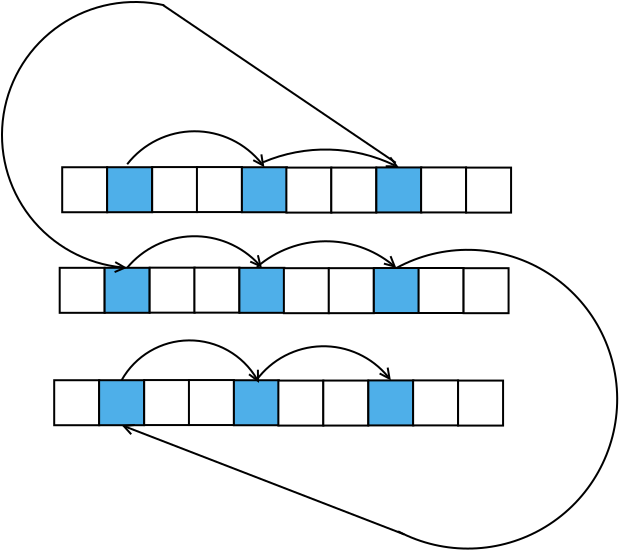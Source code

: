 <?xml version="1.0" encoding="UTF-8"?>
<dia:diagram xmlns:dia="http://www.lysator.liu.se/~alla/dia/">
  <dia:layer name="Hintergrund" visible="true" connectable="true" active="true">
    <dia:object type="Standard - Box" version="0" id="O0">
      <dia:attribute name="obj_pos">
        <dia:point val="10.25,10.55"/>
      </dia:attribute>
      <dia:attribute name="obj_bb">
        <dia:rectangle val="10.2,10.5;12.55,12.85"/>
      </dia:attribute>
      <dia:attribute name="elem_corner">
        <dia:point val="10.25,10.55"/>
      </dia:attribute>
      <dia:attribute name="elem_width">
        <dia:real val="2.25"/>
      </dia:attribute>
      <dia:attribute name="elem_height">
        <dia:real val="2.25"/>
      </dia:attribute>
      <dia:attribute name="show_background">
        <dia:boolean val="true"/>
      </dia:attribute>
      <dia:attribute name="aspect">
        <dia:enum val="2"/>
      </dia:attribute>
    </dia:object>
    <dia:object type="Standard - Box" version="0" id="O1">
      <dia:attribute name="obj_pos">
        <dia:point val="12.496,10.549"/>
      </dia:attribute>
      <dia:attribute name="obj_bb">
        <dia:rectangle val="12.446,10.499;14.796,12.849"/>
      </dia:attribute>
      <dia:attribute name="elem_corner">
        <dia:point val="12.496,10.549"/>
      </dia:attribute>
      <dia:attribute name="elem_width">
        <dia:real val="2.25"/>
      </dia:attribute>
      <dia:attribute name="elem_height">
        <dia:real val="2.25"/>
      </dia:attribute>
      <dia:attribute name="inner_color">
        <dia:color val="#4eafe9ff"/>
      </dia:attribute>
      <dia:attribute name="show_background">
        <dia:boolean val="true"/>
      </dia:attribute>
      <dia:attribute name="aspect">
        <dia:enum val="2"/>
      </dia:attribute>
    </dia:object>
    <dia:object type="Standard - Box" version="0" id="O2">
      <dia:attribute name="obj_pos">
        <dia:point val="14.749,10.542"/>
      </dia:attribute>
      <dia:attribute name="obj_bb">
        <dia:rectangle val="14.699,10.492;17.049,12.842"/>
      </dia:attribute>
      <dia:attribute name="elem_corner">
        <dia:point val="14.749,10.542"/>
      </dia:attribute>
      <dia:attribute name="elem_width">
        <dia:real val="2.25"/>
      </dia:attribute>
      <dia:attribute name="elem_height">
        <dia:real val="2.25"/>
      </dia:attribute>
      <dia:attribute name="show_background">
        <dia:boolean val="true"/>
      </dia:attribute>
      <dia:attribute name="aspect">
        <dia:enum val="2"/>
      </dia:attribute>
    </dia:object>
    <dia:object type="Standard - Box" version="0" id="O3">
      <dia:attribute name="obj_pos">
        <dia:point val="16.987,10.541"/>
      </dia:attribute>
      <dia:attribute name="obj_bb">
        <dia:rectangle val="16.937,10.491;19.287,12.841"/>
      </dia:attribute>
      <dia:attribute name="elem_corner">
        <dia:point val="16.987,10.541"/>
      </dia:attribute>
      <dia:attribute name="elem_width">
        <dia:real val="2.25"/>
      </dia:attribute>
      <dia:attribute name="elem_height">
        <dia:real val="2.25"/>
      </dia:attribute>
      <dia:attribute name="show_background">
        <dia:boolean val="true"/>
      </dia:attribute>
      <dia:attribute name="aspect">
        <dia:enum val="2"/>
      </dia:attribute>
    </dia:object>
    <dia:object type="Standard - Box" version="0" id="O4">
      <dia:attribute name="obj_pos">
        <dia:point val="19.235,10.55"/>
      </dia:attribute>
      <dia:attribute name="obj_bb">
        <dia:rectangle val="19.185,10.5;21.535,12.85"/>
      </dia:attribute>
      <dia:attribute name="elem_corner">
        <dia:point val="19.235,10.55"/>
      </dia:attribute>
      <dia:attribute name="elem_width">
        <dia:real val="2.25"/>
      </dia:attribute>
      <dia:attribute name="elem_height">
        <dia:real val="2.25"/>
      </dia:attribute>
      <dia:attribute name="inner_color">
        <dia:color val="#4eafe9ff"/>
      </dia:attribute>
      <dia:attribute name="show_background">
        <dia:boolean val="true"/>
      </dia:attribute>
      <dia:attribute name="aspect">
        <dia:enum val="2"/>
      </dia:attribute>
    </dia:object>
    <dia:object type="Standard - Box" version="0" id="O5">
      <dia:attribute name="obj_pos">
        <dia:point val="21.459,10.568"/>
      </dia:attribute>
      <dia:attribute name="obj_bb">
        <dia:rectangle val="21.409,10.518;23.759,12.868"/>
      </dia:attribute>
      <dia:attribute name="elem_corner">
        <dia:point val="21.459,10.568"/>
      </dia:attribute>
      <dia:attribute name="elem_width">
        <dia:real val="2.25"/>
      </dia:attribute>
      <dia:attribute name="elem_height">
        <dia:real val="2.25"/>
      </dia:attribute>
      <dia:attribute name="show_background">
        <dia:boolean val="true"/>
      </dia:attribute>
      <dia:attribute name="aspect">
        <dia:enum val="2"/>
      </dia:attribute>
    </dia:object>
    <dia:object type="Standard - Box" version="0" id="O6">
      <dia:attribute name="obj_pos">
        <dia:point val="23.705,10.567"/>
      </dia:attribute>
      <dia:attribute name="obj_bb">
        <dia:rectangle val="23.655,10.517;26.005,12.867"/>
      </dia:attribute>
      <dia:attribute name="elem_corner">
        <dia:point val="23.705,10.567"/>
      </dia:attribute>
      <dia:attribute name="elem_width">
        <dia:real val="2.25"/>
      </dia:attribute>
      <dia:attribute name="elem_height">
        <dia:real val="2.25"/>
      </dia:attribute>
      <dia:attribute name="show_background">
        <dia:boolean val="true"/>
      </dia:attribute>
      <dia:attribute name="aspect">
        <dia:enum val="2"/>
      </dia:attribute>
    </dia:object>
    <dia:object type="Standard - Box" version="0" id="O7">
      <dia:attribute name="obj_pos">
        <dia:point val="25.958,10.56"/>
      </dia:attribute>
      <dia:attribute name="obj_bb">
        <dia:rectangle val="25.908,10.51;28.258,12.86"/>
      </dia:attribute>
      <dia:attribute name="elem_corner">
        <dia:point val="25.958,10.56"/>
      </dia:attribute>
      <dia:attribute name="elem_width">
        <dia:real val="2.25"/>
      </dia:attribute>
      <dia:attribute name="elem_height">
        <dia:real val="2.25"/>
      </dia:attribute>
      <dia:attribute name="inner_color">
        <dia:color val="#4eafe9ff"/>
      </dia:attribute>
      <dia:attribute name="show_background">
        <dia:boolean val="true"/>
      </dia:attribute>
      <dia:attribute name="aspect">
        <dia:enum val="2"/>
      </dia:attribute>
    </dia:object>
    <dia:object type="Standard - Box" version="0" id="O8">
      <dia:attribute name="obj_pos">
        <dia:point val="28.196,10.559"/>
      </dia:attribute>
      <dia:attribute name="obj_bb">
        <dia:rectangle val="28.146,10.508;30.496,12.858"/>
      </dia:attribute>
      <dia:attribute name="elem_corner">
        <dia:point val="28.196,10.559"/>
      </dia:attribute>
      <dia:attribute name="elem_width">
        <dia:real val="2.25"/>
      </dia:attribute>
      <dia:attribute name="elem_height">
        <dia:real val="2.25"/>
      </dia:attribute>
      <dia:attribute name="show_background">
        <dia:boolean val="true"/>
      </dia:attribute>
      <dia:attribute name="aspect">
        <dia:enum val="2"/>
      </dia:attribute>
    </dia:object>
    <dia:object type="Standard - Box" version="0" id="O9">
      <dia:attribute name="obj_pos">
        <dia:point val="30.444,10.568"/>
      </dia:attribute>
      <dia:attribute name="obj_bb">
        <dia:rectangle val="30.394,10.518;32.744,12.868"/>
      </dia:attribute>
      <dia:attribute name="elem_corner">
        <dia:point val="30.444,10.568"/>
      </dia:attribute>
      <dia:attribute name="elem_width">
        <dia:real val="2.25"/>
      </dia:attribute>
      <dia:attribute name="elem_height">
        <dia:real val="2.25"/>
      </dia:attribute>
      <dia:attribute name="show_background">
        <dia:boolean val="true"/>
      </dia:attribute>
      <dia:attribute name="aspect">
        <dia:enum val="2"/>
      </dia:attribute>
    </dia:object>
    <dia:object type="Standard - Box" version="0" id="O10">
      <dia:attribute name="obj_pos">
        <dia:point val="10.125,15.579"/>
      </dia:attribute>
      <dia:attribute name="obj_bb">
        <dia:rectangle val="10.075,15.529;12.425,17.879"/>
      </dia:attribute>
      <dia:attribute name="elem_corner">
        <dia:point val="10.125,15.579"/>
      </dia:attribute>
      <dia:attribute name="elem_width">
        <dia:real val="2.25"/>
      </dia:attribute>
      <dia:attribute name="elem_height">
        <dia:real val="2.25"/>
      </dia:attribute>
      <dia:attribute name="show_background">
        <dia:boolean val="true"/>
      </dia:attribute>
      <dia:attribute name="aspect">
        <dia:enum val="2"/>
      </dia:attribute>
    </dia:object>
    <dia:object type="Standard - Box" version="0" id="O11">
      <dia:attribute name="obj_pos">
        <dia:point val="12.371,15.578"/>
      </dia:attribute>
      <dia:attribute name="obj_bb">
        <dia:rectangle val="12.321,15.528;14.671,17.878"/>
      </dia:attribute>
      <dia:attribute name="elem_corner">
        <dia:point val="12.371,15.578"/>
      </dia:attribute>
      <dia:attribute name="elem_width">
        <dia:real val="2.25"/>
      </dia:attribute>
      <dia:attribute name="elem_height">
        <dia:real val="2.25"/>
      </dia:attribute>
      <dia:attribute name="inner_color">
        <dia:color val="#4eafe9ff"/>
      </dia:attribute>
      <dia:attribute name="show_background">
        <dia:boolean val="true"/>
      </dia:attribute>
      <dia:attribute name="aspect">
        <dia:enum val="2"/>
      </dia:attribute>
    </dia:object>
    <dia:object type="Standard - Box" version="0" id="O12">
      <dia:attribute name="obj_pos">
        <dia:point val="14.624,15.571"/>
      </dia:attribute>
      <dia:attribute name="obj_bb">
        <dia:rectangle val="14.574,15.521;16.924,17.871"/>
      </dia:attribute>
      <dia:attribute name="elem_corner">
        <dia:point val="14.624,15.571"/>
      </dia:attribute>
      <dia:attribute name="elem_width">
        <dia:real val="2.25"/>
      </dia:attribute>
      <dia:attribute name="elem_height">
        <dia:real val="2.25"/>
      </dia:attribute>
      <dia:attribute name="show_background">
        <dia:boolean val="true"/>
      </dia:attribute>
      <dia:attribute name="aspect">
        <dia:enum val="2"/>
      </dia:attribute>
    </dia:object>
    <dia:object type="Standard - Box" version="0" id="O13">
      <dia:attribute name="obj_pos">
        <dia:point val="16.862,15.57"/>
      </dia:attribute>
      <dia:attribute name="obj_bb">
        <dia:rectangle val="16.812,15.52;19.162,17.87"/>
      </dia:attribute>
      <dia:attribute name="elem_corner">
        <dia:point val="16.862,15.57"/>
      </dia:attribute>
      <dia:attribute name="elem_width">
        <dia:real val="2.25"/>
      </dia:attribute>
      <dia:attribute name="elem_height">
        <dia:real val="2.25"/>
      </dia:attribute>
      <dia:attribute name="show_background">
        <dia:boolean val="true"/>
      </dia:attribute>
      <dia:attribute name="aspect">
        <dia:enum val="2"/>
      </dia:attribute>
    </dia:object>
    <dia:object type="Standard - Box" version="0" id="O14">
      <dia:attribute name="obj_pos">
        <dia:point val="19.11,15.579"/>
      </dia:attribute>
      <dia:attribute name="obj_bb">
        <dia:rectangle val="19.06,15.53;21.41,17.88"/>
      </dia:attribute>
      <dia:attribute name="elem_corner">
        <dia:point val="19.11,15.579"/>
      </dia:attribute>
      <dia:attribute name="elem_width">
        <dia:real val="2.25"/>
      </dia:attribute>
      <dia:attribute name="elem_height">
        <dia:real val="2.25"/>
      </dia:attribute>
      <dia:attribute name="inner_color">
        <dia:color val="#4eafe9ff"/>
      </dia:attribute>
      <dia:attribute name="show_background">
        <dia:boolean val="true"/>
      </dia:attribute>
      <dia:attribute name="aspect">
        <dia:enum val="2"/>
      </dia:attribute>
    </dia:object>
    <dia:object type="Standard - Box" version="0" id="O15">
      <dia:attribute name="obj_pos">
        <dia:point val="21.334,15.597"/>
      </dia:attribute>
      <dia:attribute name="obj_bb">
        <dia:rectangle val="21.284,15.547;23.634,17.897"/>
      </dia:attribute>
      <dia:attribute name="elem_corner">
        <dia:point val="21.334,15.597"/>
      </dia:attribute>
      <dia:attribute name="elem_width">
        <dia:real val="2.25"/>
      </dia:attribute>
      <dia:attribute name="elem_height">
        <dia:real val="2.25"/>
      </dia:attribute>
      <dia:attribute name="show_background">
        <dia:boolean val="true"/>
      </dia:attribute>
      <dia:attribute name="aspect">
        <dia:enum val="2"/>
      </dia:attribute>
    </dia:object>
    <dia:object type="Standard - Box" version="0" id="O16">
      <dia:attribute name="obj_pos">
        <dia:point val="23.58,15.596"/>
      </dia:attribute>
      <dia:attribute name="obj_bb">
        <dia:rectangle val="23.53,15.546;25.88,17.896"/>
      </dia:attribute>
      <dia:attribute name="elem_corner">
        <dia:point val="23.58,15.596"/>
      </dia:attribute>
      <dia:attribute name="elem_width">
        <dia:real val="2.25"/>
      </dia:attribute>
      <dia:attribute name="elem_height">
        <dia:real val="2.25"/>
      </dia:attribute>
      <dia:attribute name="show_background">
        <dia:boolean val="true"/>
      </dia:attribute>
      <dia:attribute name="aspect">
        <dia:enum val="2"/>
      </dia:attribute>
    </dia:object>
    <dia:object type="Standard - Box" version="0" id="O17">
      <dia:attribute name="obj_pos">
        <dia:point val="25.833,15.589"/>
      </dia:attribute>
      <dia:attribute name="obj_bb">
        <dia:rectangle val="25.783,15.539;28.133,17.889"/>
      </dia:attribute>
      <dia:attribute name="elem_corner">
        <dia:point val="25.833,15.589"/>
      </dia:attribute>
      <dia:attribute name="elem_width">
        <dia:real val="2.25"/>
      </dia:attribute>
      <dia:attribute name="elem_height">
        <dia:real val="2.25"/>
      </dia:attribute>
      <dia:attribute name="inner_color">
        <dia:color val="#4eafe9ff"/>
      </dia:attribute>
      <dia:attribute name="show_background">
        <dia:boolean val="true"/>
      </dia:attribute>
      <dia:attribute name="aspect">
        <dia:enum val="2"/>
      </dia:attribute>
    </dia:object>
    <dia:object type="Standard - Box" version="0" id="O18">
      <dia:attribute name="obj_pos">
        <dia:point val="28.071,15.588"/>
      </dia:attribute>
      <dia:attribute name="obj_bb">
        <dia:rectangle val="28.021,15.538;30.371,17.888"/>
      </dia:attribute>
      <dia:attribute name="elem_corner">
        <dia:point val="28.071,15.588"/>
      </dia:attribute>
      <dia:attribute name="elem_width">
        <dia:real val="2.25"/>
      </dia:attribute>
      <dia:attribute name="elem_height">
        <dia:real val="2.25"/>
      </dia:attribute>
      <dia:attribute name="show_background">
        <dia:boolean val="true"/>
      </dia:attribute>
      <dia:attribute name="aspect">
        <dia:enum val="2"/>
      </dia:attribute>
    </dia:object>
    <dia:object type="Standard - Box" version="0" id="O19">
      <dia:attribute name="obj_pos">
        <dia:point val="30.319,15.597"/>
      </dia:attribute>
      <dia:attribute name="obj_bb">
        <dia:rectangle val="30.269,15.547;32.619,17.897"/>
      </dia:attribute>
      <dia:attribute name="elem_corner">
        <dia:point val="30.319,15.597"/>
      </dia:attribute>
      <dia:attribute name="elem_width">
        <dia:real val="2.25"/>
      </dia:attribute>
      <dia:attribute name="elem_height">
        <dia:real val="2.25"/>
      </dia:attribute>
      <dia:attribute name="show_background">
        <dia:boolean val="true"/>
      </dia:attribute>
      <dia:attribute name="aspect">
        <dia:enum val="2"/>
      </dia:attribute>
    </dia:object>
    <dia:object type="Standard - Box" version="0" id="O20">
      <dia:attribute name="obj_pos">
        <dia:point val="9.85,21.199"/>
      </dia:attribute>
      <dia:attribute name="obj_bb">
        <dia:rectangle val="9.8,21.149;12.15,23.499"/>
      </dia:attribute>
      <dia:attribute name="elem_corner">
        <dia:point val="9.85,21.199"/>
      </dia:attribute>
      <dia:attribute name="elem_width">
        <dia:real val="2.25"/>
      </dia:attribute>
      <dia:attribute name="elem_height">
        <dia:real val="2.25"/>
      </dia:attribute>
      <dia:attribute name="show_background">
        <dia:boolean val="true"/>
      </dia:attribute>
      <dia:attribute name="aspect">
        <dia:enum val="2"/>
      </dia:attribute>
    </dia:object>
    <dia:object type="Standard - Box" version="0" id="O21">
      <dia:attribute name="obj_pos">
        <dia:point val="12.096,21.198"/>
      </dia:attribute>
      <dia:attribute name="obj_bb">
        <dia:rectangle val="12.046,21.148;14.396,23.498"/>
      </dia:attribute>
      <dia:attribute name="elem_corner">
        <dia:point val="12.096,21.198"/>
      </dia:attribute>
      <dia:attribute name="elem_width">
        <dia:real val="2.25"/>
      </dia:attribute>
      <dia:attribute name="elem_height">
        <dia:real val="2.25"/>
      </dia:attribute>
      <dia:attribute name="inner_color">
        <dia:color val="#4eafe9ff"/>
      </dia:attribute>
      <dia:attribute name="show_background">
        <dia:boolean val="true"/>
      </dia:attribute>
      <dia:attribute name="aspect">
        <dia:enum val="2"/>
      </dia:attribute>
    </dia:object>
    <dia:object type="Standard - Box" version="0" id="O22">
      <dia:attribute name="obj_pos">
        <dia:point val="14.349,21.191"/>
      </dia:attribute>
      <dia:attribute name="obj_bb">
        <dia:rectangle val="14.299,21.141;16.649,23.491"/>
      </dia:attribute>
      <dia:attribute name="elem_corner">
        <dia:point val="14.349,21.191"/>
      </dia:attribute>
      <dia:attribute name="elem_width">
        <dia:real val="2.25"/>
      </dia:attribute>
      <dia:attribute name="elem_height">
        <dia:real val="2.25"/>
      </dia:attribute>
      <dia:attribute name="show_background">
        <dia:boolean val="true"/>
      </dia:attribute>
      <dia:attribute name="aspect">
        <dia:enum val="2"/>
      </dia:attribute>
    </dia:object>
    <dia:object type="Standard - Box" version="0" id="O23">
      <dia:attribute name="obj_pos">
        <dia:point val="16.587,21.19"/>
      </dia:attribute>
      <dia:attribute name="obj_bb">
        <dia:rectangle val="16.537,21.14;18.887,23.49"/>
      </dia:attribute>
      <dia:attribute name="elem_corner">
        <dia:point val="16.587,21.19"/>
      </dia:attribute>
      <dia:attribute name="elem_width">
        <dia:real val="2.25"/>
      </dia:attribute>
      <dia:attribute name="elem_height">
        <dia:real val="2.25"/>
      </dia:attribute>
      <dia:attribute name="show_background">
        <dia:boolean val="true"/>
      </dia:attribute>
      <dia:attribute name="aspect">
        <dia:enum val="2"/>
      </dia:attribute>
    </dia:object>
    <dia:object type="Standard - Box" version="0" id="O24">
      <dia:attribute name="obj_pos">
        <dia:point val="18.835,21.2"/>
      </dia:attribute>
      <dia:attribute name="obj_bb">
        <dia:rectangle val="18.785,21.149;21.135,23.5"/>
      </dia:attribute>
      <dia:attribute name="elem_corner">
        <dia:point val="18.835,21.2"/>
      </dia:attribute>
      <dia:attribute name="elem_width">
        <dia:real val="2.25"/>
      </dia:attribute>
      <dia:attribute name="elem_height">
        <dia:real val="2.25"/>
      </dia:attribute>
      <dia:attribute name="inner_color">
        <dia:color val="#4eafe9ff"/>
      </dia:attribute>
      <dia:attribute name="show_background">
        <dia:boolean val="true"/>
      </dia:attribute>
      <dia:attribute name="aspect">
        <dia:enum val="2"/>
      </dia:attribute>
    </dia:object>
    <dia:object type="Standard - Box" version="0" id="O25">
      <dia:attribute name="obj_pos">
        <dia:point val="21.059,21.217"/>
      </dia:attribute>
      <dia:attribute name="obj_bb">
        <dia:rectangle val="21.009,21.167;23.359,23.517"/>
      </dia:attribute>
      <dia:attribute name="elem_corner">
        <dia:point val="21.059,21.217"/>
      </dia:attribute>
      <dia:attribute name="elem_width">
        <dia:real val="2.25"/>
      </dia:attribute>
      <dia:attribute name="elem_height">
        <dia:real val="2.25"/>
      </dia:attribute>
      <dia:attribute name="show_background">
        <dia:boolean val="true"/>
      </dia:attribute>
      <dia:attribute name="aspect">
        <dia:enum val="2"/>
      </dia:attribute>
    </dia:object>
    <dia:object type="Standard - Box" version="0" id="O26">
      <dia:attribute name="obj_pos">
        <dia:point val="23.305,21.216"/>
      </dia:attribute>
      <dia:attribute name="obj_bb">
        <dia:rectangle val="23.255,21.166;25.605,23.516"/>
      </dia:attribute>
      <dia:attribute name="elem_corner">
        <dia:point val="23.305,21.216"/>
      </dia:attribute>
      <dia:attribute name="elem_width">
        <dia:real val="2.25"/>
      </dia:attribute>
      <dia:attribute name="elem_height">
        <dia:real val="2.25"/>
      </dia:attribute>
      <dia:attribute name="show_background">
        <dia:boolean val="true"/>
      </dia:attribute>
      <dia:attribute name="aspect">
        <dia:enum val="2"/>
      </dia:attribute>
    </dia:object>
    <dia:object type="Standard - Box" version="0" id="O27">
      <dia:attribute name="obj_pos">
        <dia:point val="25.558,21.209"/>
      </dia:attribute>
      <dia:attribute name="obj_bb">
        <dia:rectangle val="25.508,21.159;27.858,23.509"/>
      </dia:attribute>
      <dia:attribute name="elem_corner">
        <dia:point val="25.558,21.209"/>
      </dia:attribute>
      <dia:attribute name="elem_width">
        <dia:real val="2.25"/>
      </dia:attribute>
      <dia:attribute name="elem_height">
        <dia:real val="2.25"/>
      </dia:attribute>
      <dia:attribute name="inner_color">
        <dia:color val="#4eafe9ff"/>
      </dia:attribute>
      <dia:attribute name="show_background">
        <dia:boolean val="true"/>
      </dia:attribute>
      <dia:attribute name="aspect">
        <dia:enum val="2"/>
      </dia:attribute>
    </dia:object>
    <dia:object type="Standard - Box" version="0" id="O28">
      <dia:attribute name="obj_pos">
        <dia:point val="27.796,21.208"/>
      </dia:attribute>
      <dia:attribute name="obj_bb">
        <dia:rectangle val="27.746,21.158;30.096,23.508"/>
      </dia:attribute>
      <dia:attribute name="elem_corner">
        <dia:point val="27.796,21.208"/>
      </dia:attribute>
      <dia:attribute name="elem_width">
        <dia:real val="2.25"/>
      </dia:attribute>
      <dia:attribute name="elem_height">
        <dia:real val="2.25"/>
      </dia:attribute>
      <dia:attribute name="show_background">
        <dia:boolean val="true"/>
      </dia:attribute>
      <dia:attribute name="aspect">
        <dia:enum val="2"/>
      </dia:attribute>
    </dia:object>
    <dia:object type="Standard - Box" version="0" id="O29">
      <dia:attribute name="obj_pos">
        <dia:point val="30.044,21.217"/>
      </dia:attribute>
      <dia:attribute name="obj_bb">
        <dia:rectangle val="29.994,21.167;32.344,23.517"/>
      </dia:attribute>
      <dia:attribute name="elem_corner">
        <dia:point val="30.044,21.217"/>
      </dia:attribute>
      <dia:attribute name="elem_width">
        <dia:real val="2.25"/>
      </dia:attribute>
      <dia:attribute name="elem_height">
        <dia:real val="2.25"/>
      </dia:attribute>
      <dia:attribute name="show_background">
        <dia:boolean val="true"/>
      </dia:attribute>
      <dia:attribute name="aspect">
        <dia:enum val="2"/>
      </dia:attribute>
    </dia:object>
    <dia:object type="Standard - Arc" version="0" id="O30">
      <dia:attribute name="obj_pos">
        <dia:point val="13.5,10.4"/>
      </dia:attribute>
      <dia:attribute name="obj_bb">
        <dia:rectangle val="13.449,8.702;20.411,10.601"/>
      </dia:attribute>
      <dia:attribute name="conn_endpoints">
        <dia:point val="13.5,10.4"/>
        <dia:point val="20.36,10.55"/>
      </dia:attribute>
      <dia:attribute name="curve_distance">
        <dia:real val="-1.723"/>
      </dia:attribute>
      <dia:attribute name="end_arrow">
        <dia:enum val="1"/>
      </dia:attribute>
      <dia:attribute name="end_arrow_length">
        <dia:real val="0.5"/>
      </dia:attribute>
      <dia:attribute name="end_arrow_width">
        <dia:real val="0.5"/>
      </dia:attribute>
      <dia:connections>
        <dia:connection handle="1" to="O4" connection="1"/>
      </dia:connections>
    </dia:object>
    <dia:object type="Standard - Arc" version="0" id="O31">
      <dia:attribute name="obj_pos">
        <dia:point val="20.296,10.299"/>
      </dia:attribute>
      <dia:attribute name="obj_bb">
        <dia:rectangle val="20.244,9.614;27.135,10.611"/>
      </dia:attribute>
      <dia:attribute name="conn_endpoints">
        <dia:point val="20.296,10.299"/>
        <dia:point val="27.083,10.56"/>
      </dia:attribute>
      <dia:attribute name="curve_distance">
        <dia:real val="-0.76"/>
      </dia:attribute>
      <dia:attribute name="end_arrow">
        <dia:enum val="1"/>
      </dia:attribute>
      <dia:attribute name="end_arrow_length">
        <dia:real val="0.5"/>
      </dia:attribute>
      <dia:attribute name="end_arrow_width">
        <dia:real val="0.5"/>
      </dia:attribute>
      <dia:connections>
        <dia:connection handle="1" to="O7" connection="1"/>
      </dia:connections>
    </dia:object>
    <dia:object type="Standard - Arc" version="0" id="O32">
      <dia:attribute name="obj_pos">
        <dia:point val="13.496,15.578"/>
      </dia:attribute>
      <dia:attribute name="obj_bb">
        <dia:rectangle val="13.446,13.95;20.285,15.63"/>
      </dia:attribute>
      <dia:attribute name="conn_endpoints">
        <dia:point val="13.496,15.578"/>
        <dia:point val="20.235,15.579"/>
      </dia:attribute>
      <dia:attribute name="curve_distance">
        <dia:real val="-1.579"/>
      </dia:attribute>
      <dia:attribute name="end_arrow">
        <dia:enum val="1"/>
      </dia:attribute>
      <dia:attribute name="end_arrow_length">
        <dia:real val="0.5"/>
      </dia:attribute>
      <dia:attribute name="end_arrow_width">
        <dia:real val="0.5"/>
      </dia:attribute>
      <dia:connections>
        <dia:connection handle="0" to="O11" connection="1"/>
        <dia:connection handle="1" to="O14" connection="1"/>
      </dia:connections>
    </dia:object>
    <dia:object type="Standard - Arc" version="0" id="O33">
      <dia:attribute name="obj_pos">
        <dia:point val="19.986,15.539"/>
      </dia:attribute>
      <dia:attribute name="obj_bb">
        <dia:rectangle val="19.936,14.201;27.008,15.639"/>
      </dia:attribute>
      <dia:attribute name="conn_endpoints">
        <dia:point val="19.986,15.539"/>
        <dia:point val="26.958,15.589"/>
      </dia:attribute>
      <dia:attribute name="curve_distance">
        <dia:real val="-1.312"/>
      </dia:attribute>
      <dia:attribute name="end_arrow">
        <dia:enum val="1"/>
      </dia:attribute>
      <dia:attribute name="end_arrow_length">
        <dia:real val="0.5"/>
      </dia:attribute>
      <dia:attribute name="end_arrow_width">
        <dia:real val="0.5"/>
      </dia:attribute>
      <dia:connections>
        <dia:connection handle="1" to="O17" connection="1"/>
      </dia:connections>
    </dia:object>
    <dia:object type="Standard - Arc" version="0" id="O34">
      <dia:attribute name="obj_pos">
        <dia:point val="13.221,21.198"/>
      </dia:attribute>
      <dia:attribute name="obj_bb">
        <dia:rectangle val="13.17,19.158;20.142,21.385"/>
      </dia:attribute>
      <dia:attribute name="conn_endpoints">
        <dia:point val="13.221,21.198"/>
        <dia:point val="20.091,21.334"/>
      </dia:attribute>
      <dia:attribute name="curve_distance">
        <dia:real val="-2.058"/>
      </dia:attribute>
      <dia:attribute name="end_arrow">
        <dia:enum val="1"/>
      </dia:attribute>
      <dia:attribute name="end_arrow_length">
        <dia:real val="0.5"/>
      </dia:attribute>
      <dia:attribute name="end_arrow_width">
        <dia:real val="0.5"/>
      </dia:attribute>
      <dia:connections>
        <dia:connection handle="0" to="O21" connection="1"/>
      </dia:connections>
    </dia:object>
    <dia:object type="Standard - Arc" version="0" id="O35">
      <dia:attribute name="obj_pos">
        <dia:point val="19.96,21.2"/>
      </dia:attribute>
      <dia:attribute name="obj_bb">
        <dia:rectangle val="19.91,19.45;26.733,21.259"/>
      </dia:attribute>
      <dia:attribute name="conn_endpoints">
        <dia:point val="19.96,21.2"/>
        <dia:point val="26.683,21.209"/>
      </dia:attribute>
      <dia:attribute name="curve_distance">
        <dia:real val="-1.704"/>
      </dia:attribute>
      <dia:attribute name="end_arrow">
        <dia:enum val="1"/>
      </dia:attribute>
      <dia:attribute name="end_arrow_length">
        <dia:real val="0.5"/>
      </dia:attribute>
      <dia:attribute name="end_arrow_width">
        <dia:real val="0.5"/>
      </dia:attribute>
      <dia:connections>
        <dia:connection handle="0" to="O24" connection="1"/>
        <dia:connection handle="1" to="O27" connection="1"/>
      </dia:connections>
    </dia:object>
    <dia:object type="Standard - Arc" version="0" id="O36">
      <dia:attribute name="obj_pos">
        <dia:point val="26.958,15.589"/>
      </dia:attribute>
      <dia:attribute name="obj_bb">
        <dia:rectangle val="26.908,14.629;38.05,29.668"/>
      </dia:attribute>
      <dia:attribute name="conn_endpoints">
        <dia:point val="26.958,15.589"/>
        <dia:point val="27.044,28.754"/>
      </dia:attribute>
      <dia:attribute name="curve_distance">
        <dia:real val="-10.999"/>
      </dia:attribute>
      <dia:connections>
        <dia:connection handle="0" to="O17" connection="1"/>
      </dia:connections>
    </dia:object>
    <dia:object type="Standard - Line" version="0" id="O37">
      <dia:attribute name="obj_pos">
        <dia:point val="27.352,28.908"/>
      </dia:attribute>
      <dia:attribute name="obj_bb">
        <dia:rectangle val="13.156,23.371;27.417,28.973"/>
      </dia:attribute>
      <dia:attribute name="conn_endpoints">
        <dia:point val="27.352,28.908"/>
        <dia:point val="13.221,23.448"/>
      </dia:attribute>
      <dia:attribute name="numcp">
        <dia:int val="1"/>
      </dia:attribute>
      <dia:attribute name="end_arrow">
        <dia:enum val="1"/>
      </dia:attribute>
      <dia:attribute name="end_arrow_length">
        <dia:real val="0.5"/>
      </dia:attribute>
      <dia:attribute name="end_arrow_width">
        <dia:real val="0.5"/>
      </dia:attribute>
      <dia:connections>
        <dia:connection handle="1" to="O21" connection="6"/>
      </dia:connections>
    </dia:object>
    <dia:object type="Standard - Arc" version="0" id="O38">
      <dia:attribute name="obj_pos">
        <dia:point val="13.496,15.578"/>
      </dia:attribute>
      <dia:attribute name="obj_bb">
        <dia:rectangle val="7.19,2.238;15.406,15.869"/>
      </dia:attribute>
      <dia:attribute name="conn_endpoints">
        <dia:point val="13.496,15.578"/>
        <dia:point val="15.35,2.45"/>
      </dia:attribute>
      <dia:attribute name="curve_distance">
        <dia:real val="-7.188"/>
      </dia:attribute>
      <dia:attribute name="start_arrow">
        <dia:enum val="1"/>
      </dia:attribute>
      <dia:attribute name="start_arrow_length">
        <dia:real val="0.5"/>
      </dia:attribute>
      <dia:attribute name="start_arrow_width">
        <dia:real val="0.5"/>
      </dia:attribute>
      <dia:connections>
        <dia:connection handle="0" to="O11" connection="1"/>
      </dia:connections>
    </dia:object>
    <dia:object type="Standard - Line" version="0" id="O39">
      <dia:attribute name="obj_pos">
        <dia:point val="26.928,10.325"/>
      </dia:attribute>
      <dia:attribute name="obj_bb">
        <dia:rectangle val="15.231,2.381;26.998,10.394"/>
      </dia:attribute>
      <dia:attribute name="conn_endpoints">
        <dia:point val="26.928,10.325"/>
        <dia:point val="15.3,2.45"/>
      </dia:attribute>
      <dia:attribute name="numcp">
        <dia:int val="1"/>
      </dia:attribute>
    </dia:object>
  </dia:layer>
</dia:diagram>
